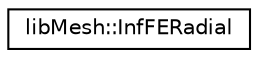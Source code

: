digraph "类继承关系图"
{
 // INTERACTIVE_SVG=YES
  edge [fontname="Helvetica",fontsize="10",labelfontname="Helvetica",labelfontsize="10"];
  node [fontname="Helvetica",fontsize="10",shape=record];
  rankdir="LR";
  Node1 [label="libMesh::InfFERadial",height=0.2,width=0.4,color="black", fillcolor="white", style="filled",URL="$classlibMesh_1_1InfFERadial.html",tooltip="Infinite elements are in some sense directional, compared to conventional finite elements. "];
}
